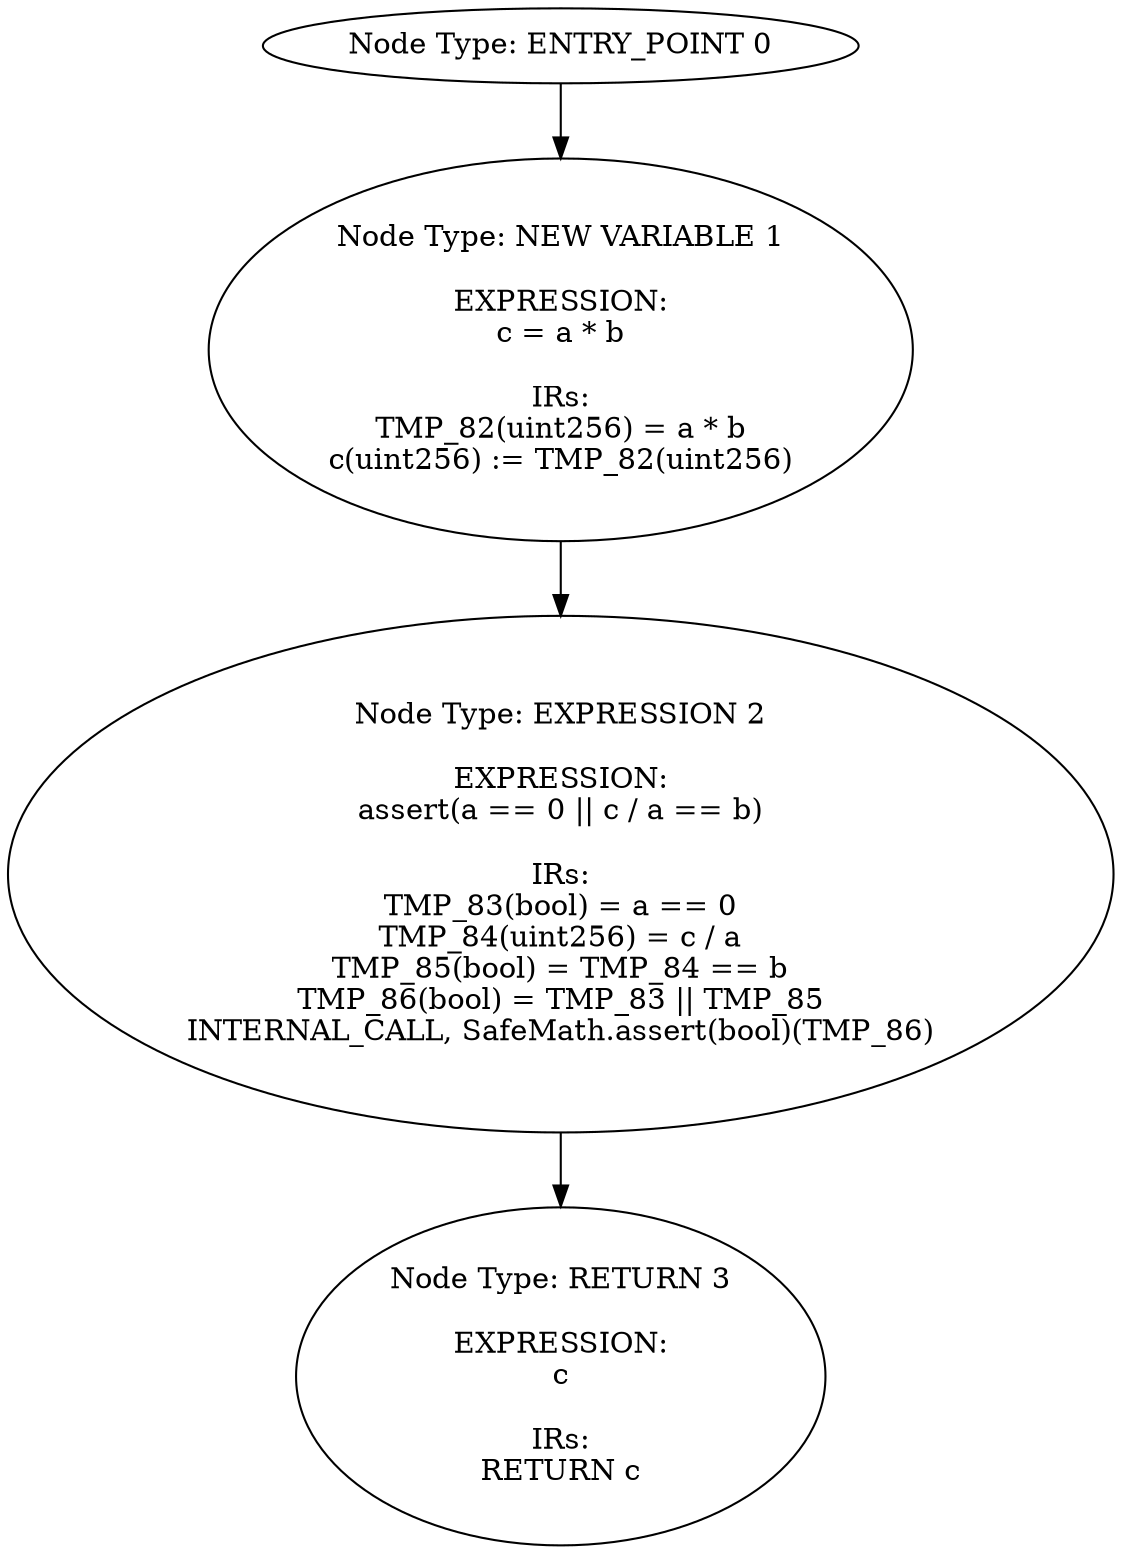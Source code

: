 digraph{
0[label="Node Type: ENTRY_POINT 0
"];
0->1;
1[label="Node Type: NEW VARIABLE 1

EXPRESSION:
c = a * b

IRs:
TMP_82(uint256) = a * b
c(uint256) := TMP_82(uint256)"];
1->2;
2[label="Node Type: EXPRESSION 2

EXPRESSION:
assert(a == 0 || c / a == b)

IRs:
TMP_83(bool) = a == 0
TMP_84(uint256) = c / a
TMP_85(bool) = TMP_84 == b
TMP_86(bool) = TMP_83 || TMP_85
INTERNAL_CALL, SafeMath.assert(bool)(TMP_86)"];
2->3;
3[label="Node Type: RETURN 3

EXPRESSION:
c

IRs:
RETURN c"];
}
